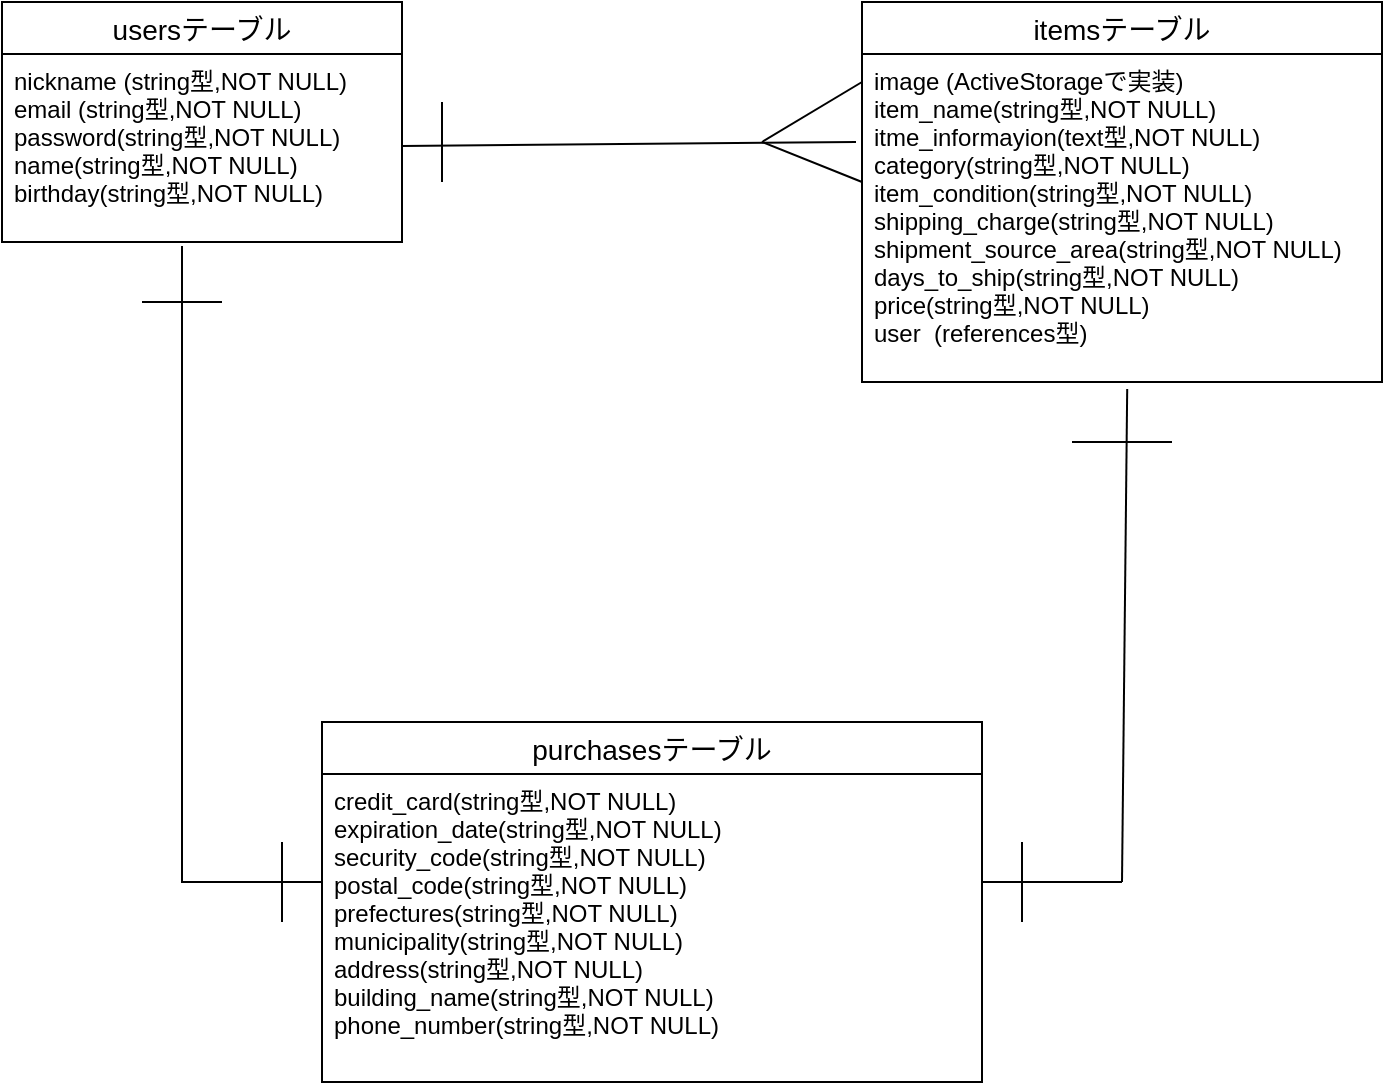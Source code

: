 <mxfile version="13.10.0" type="embed">
    <diagram id="3cisPER-DFKIdWQ-aRW9" name="ページ1">
        <mxGraphModel dx="1188" dy="716" grid="1" gridSize="10" guides="1" tooltips="1" connect="1" arrows="1" fold="1" page="1" pageScale="1" pageWidth="850" pageHeight="1100" math="0" shadow="0">
            <root>
                <mxCell id="0"/>
                <mxCell id="1" parent="0"/>
                <mxCell id="2" value="usersテーブル" style="swimlane;fontStyle=0;childLayout=stackLayout;horizontal=1;startSize=26;horizontalStack=0;resizeParent=1;resizeParentMax=0;resizeLast=0;collapsible=1;marginBottom=0;align=center;fontSize=14;" vertex="1" parent="1">
                    <mxGeometry x="40" y="40" width="200" height="120" as="geometry"/>
                </mxCell>
                <mxCell id="5" value="nickname (string型,NOT NULL)&#10;email (string型,NOT NULL)&#10;password(string型,NOT NULL)&#10;name(string型,NOT NULL)&#10;birthday(string型,NOT NULL)&#10;" style="text;strokeColor=none;fillColor=none;spacingLeft=4;spacingRight=4;overflow=hidden;rotatable=0;points=[[0,0.5],[1,0.5]];portConstraint=eastwest;fontSize=12;" vertex="1" parent="2">
                    <mxGeometry y="26" width="200" height="94" as="geometry"/>
                </mxCell>
                <mxCell id="7" value="itemsテーブル" style="swimlane;fontStyle=0;childLayout=stackLayout;horizontal=1;startSize=26;horizontalStack=0;resizeParent=1;resizeParentMax=0;resizeLast=0;collapsible=1;marginBottom=0;align=center;fontSize=14;" vertex="1" parent="1">
                    <mxGeometry x="470" y="40" width="260" height="190" as="geometry"/>
                </mxCell>
                <mxCell id="9" value="image (ActiveStorageで実装)&#10;item_name(string型,NOT NULL)&#10;itme_informayion(text型,NOT NULL)&#10;category(string型,NOT NULL)&#10;item_condition(string型,NOT NULL)&#10;shipping_charge(string型,NOT NULL)&#10;shipment_source_area(string型,NOT NULL)&#10;days_to_ship(string型,NOT NULL)&#10;price(string型,NOT NULL)&#10;user  (references型)" style="text;strokeColor=none;fillColor=none;spacingLeft=4;spacingRight=4;overflow=hidden;rotatable=0;points=[[0,0.5],[1,0.5]];portConstraint=eastwest;fontSize=12;" vertex="1" parent="7">
                    <mxGeometry y="26" width="260" height="164" as="geometry"/>
                </mxCell>
                <mxCell id="14" value="" style="endArrow=none;html=1;rounded=0;" edge="1" parent="1">
                    <mxGeometry relative="1" as="geometry">
                        <mxPoint x="420" y="110" as="sourcePoint"/>
                        <mxPoint x="470" y="80" as="targetPoint"/>
                    </mxGeometry>
                </mxCell>
                <mxCell id="17" value="" style="endArrow=none;html=1;rounded=0;" edge="1" parent="1">
                    <mxGeometry relative="1" as="geometry">
                        <mxPoint x="420" y="110" as="sourcePoint"/>
                        <mxPoint x="470" y="130" as="targetPoint"/>
                    </mxGeometry>
                </mxCell>
                <mxCell id="19" value="" style="endArrow=none;html=1;rounded=0;" edge="1" parent="1">
                    <mxGeometry relative="1" as="geometry">
                        <mxPoint x="260" y="130" as="sourcePoint"/>
                        <mxPoint x="260" y="90" as="targetPoint"/>
                    </mxGeometry>
                </mxCell>
                <mxCell id="45" style="edgeStyle=orthogonalEdgeStyle;rounded=0;orthogonalLoop=1;jettySize=auto;html=1;exitX=0.5;exitY=0;exitDx=0;exitDy=0;" edge="1" parent="1" source="20">
                    <mxGeometry relative="1" as="geometry">
                        <mxPoint x="365" y="400" as="targetPoint"/>
                    </mxGeometry>
                </mxCell>
                <mxCell id="20" value="purchasesテーブル" style="swimlane;fontStyle=0;childLayout=stackLayout;horizontal=1;startSize=26;horizontalStack=0;resizeParent=1;resizeParentMax=0;resizeLast=0;collapsible=1;marginBottom=0;align=center;fontSize=14;" vertex="1" parent="1">
                    <mxGeometry x="200" y="400" width="330" height="180" as="geometry"/>
                </mxCell>
                <mxCell id="30" value="credit_card(string型,NOT NULL)&#10;expiration_date(string型,NOT NULL)&#10;security_code(string型,NOT NULL)&#10;postal_code(string型,NOT NULL)&#10;prefectures(string型,NOT NULL)&#10;municipality(string型,NOT NULL)&#10;address(string型,NOT NULL)&#10;building_name(string型,NOT NULL)&#10;phone_number(string型,NOT NULL)" style="text;strokeColor=none;fillColor=none;spacingLeft=4;spacingRight=4;overflow=hidden;rotatable=0;points=[[0,0.5],[1,0.5]];portConstraint=eastwest;fontSize=12;" vertex="1" parent="20">
                    <mxGeometry y="26" width="330" height="154" as="geometry"/>
                </mxCell>
                <mxCell id="34" value="" style="endArrow=none;html=1;rounded=0;" edge="1" parent="1">
                    <mxGeometry relative="1" as="geometry">
                        <mxPoint x="280" y="400" as="sourcePoint"/>
                        <mxPoint x="440" y="400" as="targetPoint"/>
                    </mxGeometry>
                </mxCell>
                <mxCell id="35" value="" style="endArrow=none;html=1;rounded=0;" edge="1" parent="1">
                    <mxGeometry relative="1" as="geometry">
                        <mxPoint x="240" y="112" as="sourcePoint"/>
                        <mxPoint x="467" y="110" as="targetPoint"/>
                    </mxGeometry>
                </mxCell>
                <mxCell id="44" value="" style="endArrow=none;html=1;rounded=0;" edge="1" parent="1">
                    <mxGeometry relative="1" as="geometry">
                        <mxPoint x="130" y="162" as="sourcePoint"/>
                        <mxPoint x="200" y="480" as="targetPoint"/>
                        <Array as="points">
                            <mxPoint x="130" y="480"/>
                        </Array>
                    </mxGeometry>
                </mxCell>
                <mxCell id="46" value="" style="endArrow=none;html=1;rounded=0;" edge="1" parent="1">
                    <mxGeometry relative="1" as="geometry">
                        <mxPoint x="530" y="480" as="sourcePoint"/>
                        <mxPoint x="600" y="480" as="targetPoint"/>
                    </mxGeometry>
                </mxCell>
                <mxCell id="47" value="" style="endArrow=none;html=1;rounded=0;exitX=0.51;exitY=1.021;exitDx=0;exitDy=0;exitPerimeter=0;" edge="1" parent="1" source="9">
                    <mxGeometry relative="1" as="geometry">
                        <mxPoint x="600" y="300" as="sourcePoint"/>
                        <mxPoint x="600" y="480" as="targetPoint"/>
                    </mxGeometry>
                </mxCell>
                <mxCell id="48" value="" style="endArrow=none;html=1;rounded=0;" edge="1" parent="1">
                    <mxGeometry relative="1" as="geometry">
                        <mxPoint x="110" y="190" as="sourcePoint"/>
                        <mxPoint x="150" y="190" as="targetPoint"/>
                    </mxGeometry>
                </mxCell>
                <mxCell id="49" value="" style="endArrow=none;html=1;rounded=0;" edge="1" parent="1">
                    <mxGeometry relative="1" as="geometry">
                        <mxPoint x="180" y="500" as="sourcePoint"/>
                        <mxPoint x="180" y="460" as="targetPoint"/>
                    </mxGeometry>
                </mxCell>
                <mxCell id="50" value="" style="endArrow=none;html=1;rounded=0;" edge="1" parent="1">
                    <mxGeometry relative="1" as="geometry">
                        <mxPoint x="575" y="260" as="sourcePoint"/>
                        <mxPoint x="625" y="260" as="targetPoint"/>
                    </mxGeometry>
                </mxCell>
                <mxCell id="51" value="" style="endArrow=none;html=1;rounded=0;" edge="1" parent="1">
                    <mxGeometry relative="1" as="geometry">
                        <mxPoint x="550" y="460" as="sourcePoint"/>
                        <mxPoint x="550" y="500" as="targetPoint"/>
                    </mxGeometry>
                </mxCell>
            </root>
        </mxGraphModel>
    </diagram>
</mxfile>